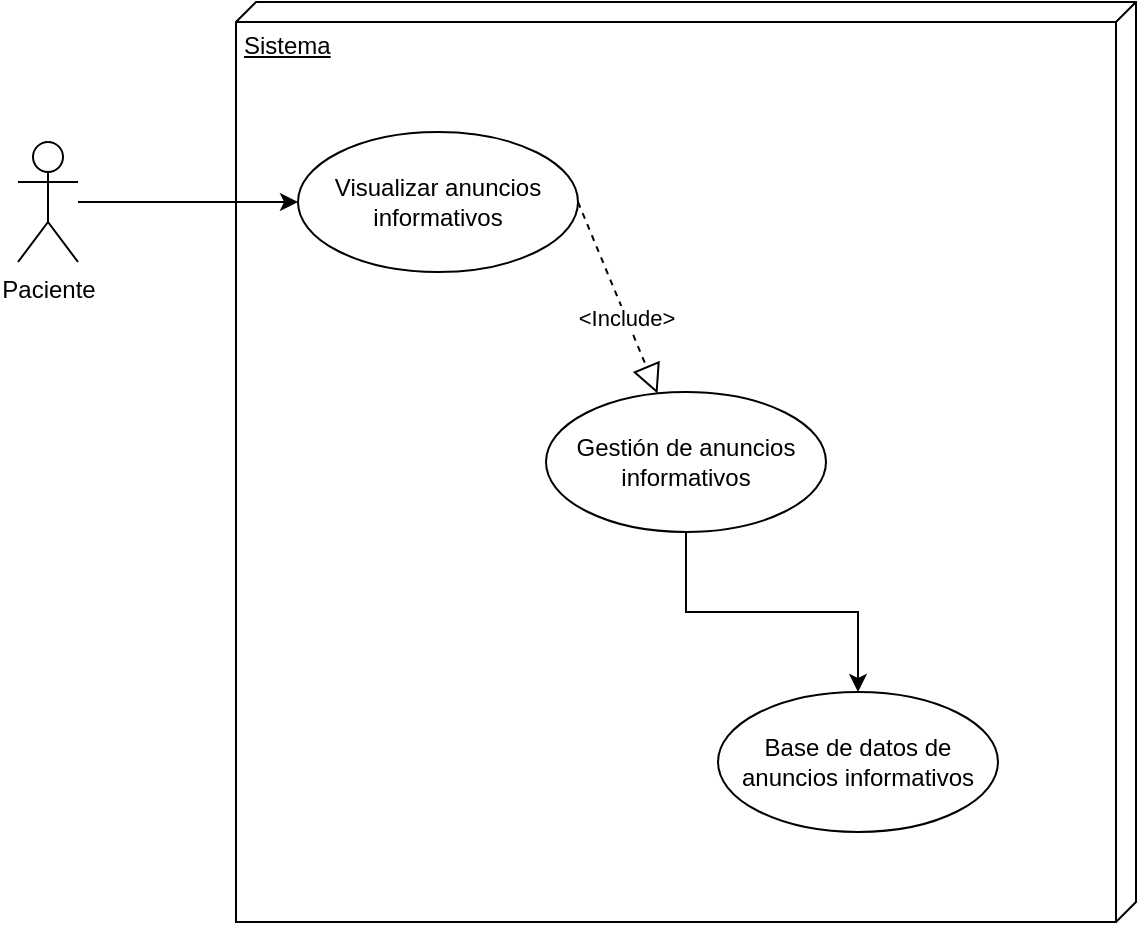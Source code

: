 <mxfile version="21.6.8" type="device">
  <diagram name="Página-1" id="CWpFlFNf6NjzpA8AwAwf">
    <mxGraphModel dx="1418" dy="827" grid="1" gridSize="10" guides="1" tooltips="1" connect="1" arrows="1" fold="1" page="1" pageScale="1" pageWidth="827" pageHeight="1169" math="0" shadow="0">
      <root>
        <mxCell id="0" />
        <mxCell id="1" parent="0" />
        <mxCell id="fYTuYtU2oD-ZwLKHd4pm-2" value="Sistema" style="verticalAlign=top;align=left;spacingTop=8;spacingLeft=2;spacingRight=12;shape=cube;size=10;direction=south;fontStyle=4;html=1;whiteSpace=wrap;" parent="1" vertex="1">
          <mxGeometry x="189" y="225" width="450" height="460" as="geometry" />
        </mxCell>
        <mxCell id="fYTuYtU2oD-ZwLKHd4pm-11" style="edgeStyle=orthogonalEdgeStyle;rounded=0;orthogonalLoop=1;jettySize=auto;html=1;entryX=0;entryY=0.5;entryDx=0;entryDy=0;" parent="1" source="fYTuYtU2oD-ZwLKHd4pm-1" target="fYTuYtU2oD-ZwLKHd4pm-3" edge="1">
          <mxGeometry relative="1" as="geometry" />
        </mxCell>
        <mxCell id="fYTuYtU2oD-ZwLKHd4pm-1" value="Paciente" style="shape=umlActor;verticalLabelPosition=bottom;verticalAlign=top;html=1;" parent="1" vertex="1">
          <mxGeometry x="80" y="295" width="30" height="60" as="geometry" />
        </mxCell>
        <mxCell id="fYTuYtU2oD-ZwLKHd4pm-3" value="Visualizar anuncios informativos" style="ellipse;whiteSpace=wrap;html=1;" parent="1" vertex="1">
          <mxGeometry x="220" y="290" width="140" height="70" as="geometry" />
        </mxCell>
        <mxCell id="fYTuYtU2oD-ZwLKHd4pm-4" value="" style="endArrow=block;dashed=1;endFill=0;endSize=12;html=1;rounded=0;exitX=1;exitY=0.5;exitDx=0;exitDy=0;" parent="1" source="fYTuYtU2oD-ZwLKHd4pm-3" target="fYTuYtU2oD-ZwLKHd4pm-5" edge="1">
          <mxGeometry width="160" relative="1" as="geometry">
            <mxPoint x="390" y="350" as="sourcePoint" />
            <mxPoint x="700" y="410" as="targetPoint" />
          </mxGeometry>
        </mxCell>
        <mxCell id="fYTuYtU2oD-ZwLKHd4pm-6" value="&amp;lt;Include&amp;gt;" style="edgeLabel;html=1;align=center;verticalAlign=middle;resizable=0;points=[];" parent="fYTuYtU2oD-ZwLKHd4pm-4" vertex="1" connectable="0">
          <mxGeometry x="0.211" relative="1" as="geometry">
            <mxPoint as="offset" />
          </mxGeometry>
        </mxCell>
        <mxCell id="fYTuYtU2oD-ZwLKHd4pm-10" value="" style="edgeStyle=orthogonalEdgeStyle;rounded=0;orthogonalLoop=1;jettySize=auto;html=1;" parent="1" source="fYTuYtU2oD-ZwLKHd4pm-5" target="fYTuYtU2oD-ZwLKHd4pm-9" edge="1">
          <mxGeometry relative="1" as="geometry" />
        </mxCell>
        <mxCell id="fYTuYtU2oD-ZwLKHd4pm-5" value="Gestión de anuncios informativos" style="ellipse;whiteSpace=wrap;html=1;" parent="1" vertex="1">
          <mxGeometry x="344" y="420" width="140" height="70" as="geometry" />
        </mxCell>
        <mxCell id="fYTuYtU2oD-ZwLKHd4pm-9" value="Base de datos de anuncios informativos" style="ellipse;whiteSpace=wrap;html=1;" parent="1" vertex="1">
          <mxGeometry x="430" y="570" width="140" height="70" as="geometry" />
        </mxCell>
      </root>
    </mxGraphModel>
  </diagram>
</mxfile>
